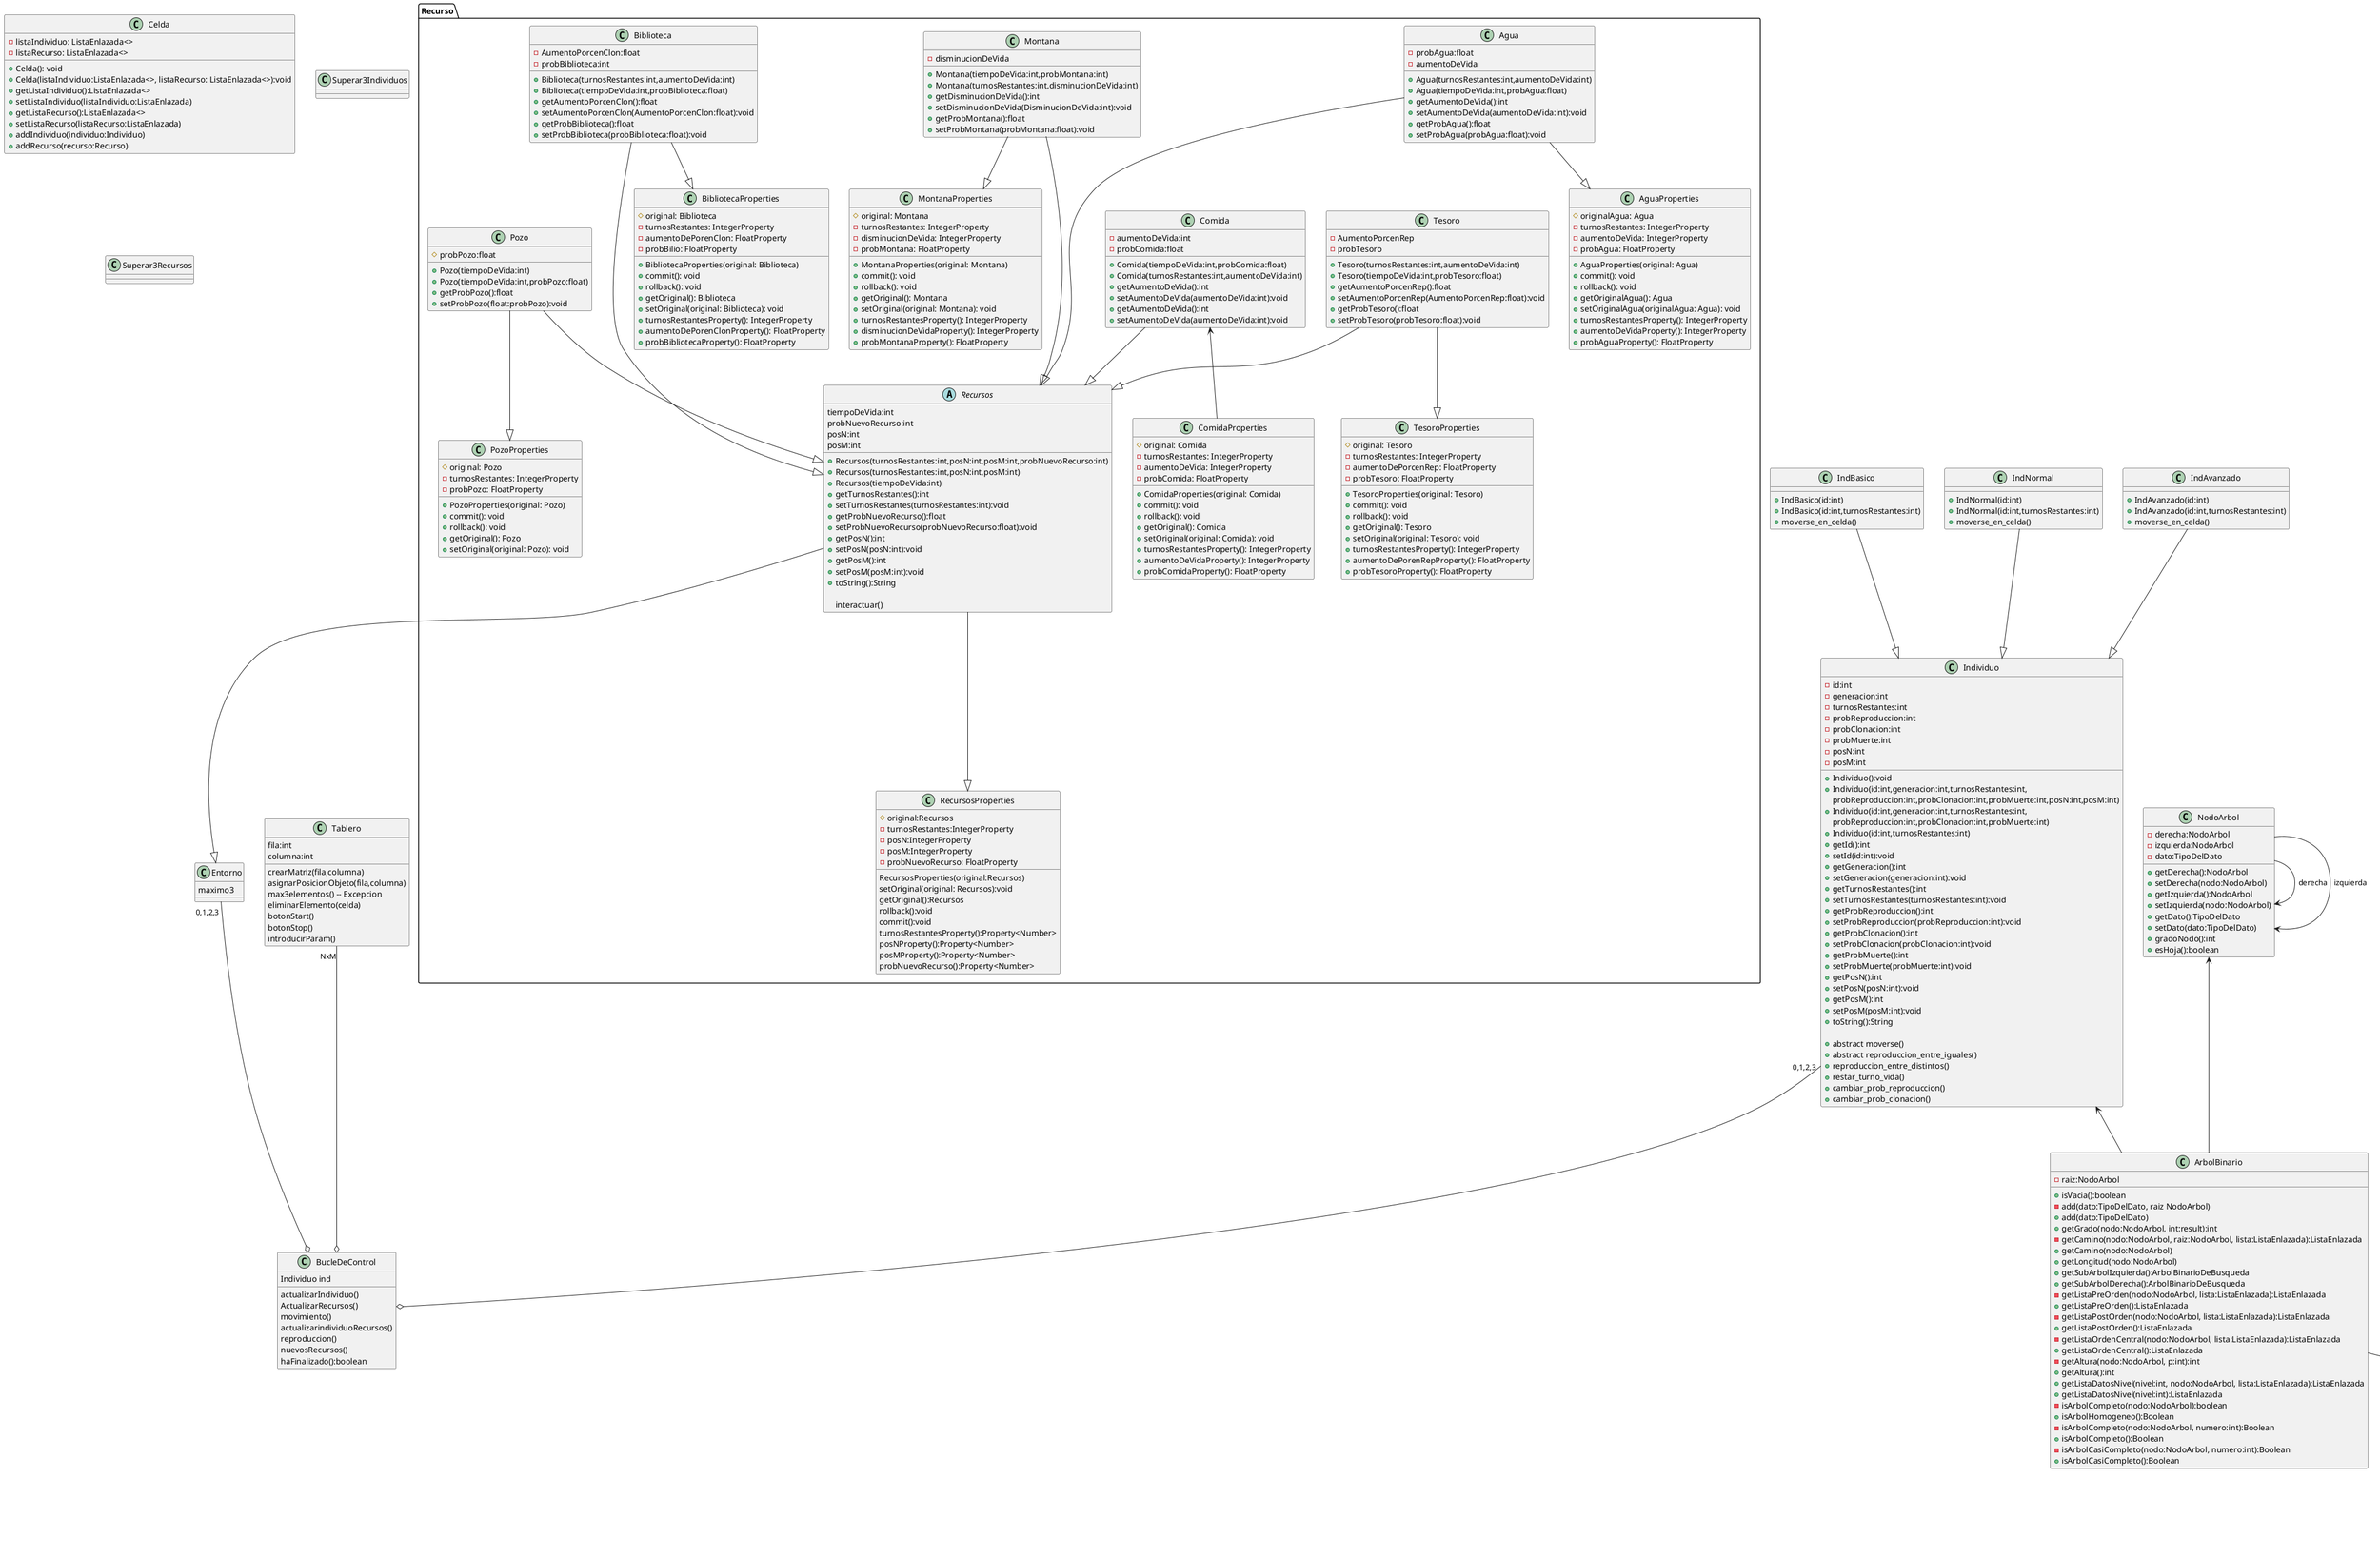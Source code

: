 @startuml
'https://plantuml.com/object-diagram

class Tablero{
fila:int
columna:int
crearMatriz(fila,columna)
asignarPosicionObjeto(fila,columna)
max3elementos() -- Excepcion
eliminarElemento(celda)
botonStart()
botonStop()
introducirParam()
}
class JSON{
guardarArchivo()
cargarArchivo()
}
class BucleDeControl {
Individuo ind
actualizarIndividuo()
ActualizarRecursos()
movimiento()
actualizarindividuoRecursos()
reproduccion()
nuevosRecursos()
haFinalizado():boolean
}

class Individuo{
-id:int
-generacion:int
-turnosRestantes:int
-probReproduccion:int
-probClonacion:int
-probMuerte:int
-posN:int
-posM:int
+Individuo():void
+Individuo(id:int,generacion:int,turnosRestantes:int,
probReproduccion:int,probClonacion:int,probMuerte:int,posN:int,posM:int)
+Individuo(id:int,generacion:int,turnosRestantes:int,
          probReproduccion:int,probClonacion:int,probMuerte:int)
+Individuo(id:int,turnosRestantes:int)
+getId():int
+setId(id:int):void
+getGeneracion():int
+setGeneracion(generacion:int):void
+getTurnosRestantes():int
+setTurnosRestantes(turnosRestantes:int):void
+getProbReproduccion():int
+setProbReproduccion(probReproduccion:int):void
+getProbClonacion():int
+setProbClonacion(probClonacion:int):void
+getProbMuerte():int
+setProbMuerte(probMuerte:int):void
+getPosN():int
+setPosN(posN:int):void
+getPosM():int
+setPosM(posM:int):void
+toString():String

+abstract moverse()
+abstract reproduccion_entre_iguales()
+reproduccion_entre_distintos()
+restar_turno_vida()
+cambiar_prob_reproduccion()
+cambiar_prob_clonacion()
}
class IndBasico{
+IndBasico(id:int)
+IndBasico(id:int,turnosRestantes:int)
+moverse_en_celda()
}
class IndNormal{
+IndNormal(id:int)
+IndNormal(id:int,turnosRestantes:int)
+moverse_en_celda()
}
class IndAvanzado{
+IndAvanzado(id:int)
+IndAvanzado(id:int,turnosRestantes:int)
+moverse_en_celda()
}



class ArbolBinario{
-raiz:NodoArbol
+isVacia():boolean
-add(dato:TipoDelDato, raiz NodoArbol)
+add(dato:TipoDelDato)
+getGrado(nodo:NodoArbol, int:result):int
-getCamino(nodo:NodoArbol, raiz:NodoArbol, lista:ListaEnlazada):ListaEnlazada
+getCamino(nodo:NodoArbol)
+getLongitud(nodo:NodoArbol)
+getSubArbolIzquierda():ArbolBinarioDeBusqueda
+getSubArbolDerecha():ArbolBinarioDeBusqueda
-getListaPreOrden(nodo:NodoArbol, lista:ListaEnlazada):ListaEnlazada
+getListaPreOrden():ListaEnlazada
-getListaPostOrden(nodo:NodoArbol, lista:ListaEnlazada):ListaEnlazada
+getListaPostOrden():ListaEnlazada
-getListaOrdenCentral(nodo:NodoArbol, lista:ListaEnlazada):ListaEnlazada
+getListaOrdenCentral():ListaEnlazada
-getAltura(nodo:NodoArbol, p:int):int
+getAltura():int
+getListaDatosNivel(nivel:int, nodo:NodoArbol, lista:ListaEnlazada):ListaEnlazada
+getListaDatosNivel(nivel:int):ListaEnlazada
-isArbolCompleto(nodo:NodoArbol):boolean
+isArbolHomogeneo():Boolean
-isArbolCompleto(nodo:NodoArbol, numero:int):Boolean
+isArbolCompleto():Boolean
-isArbolCasiCompleto(nodo:NodoArbol, numero:int):Boolean
+isArbolCasiCompleto():Boolean
}
NodoArbol --> NodoArbol:derecha
NodoArbol --> NodoArbol:izquierda

class NodoArbol{
-derecha:NodoArbol
-izquierda:NodoArbol
-dato:TipoDelDato
+getDerecha():NodoArbol
+setDerecha(nodo:NodoArbol)
+getIzquierda():NodoArbol
+setIzquierda(nodo:NodoArbol)
+getDato():TipoDelDato
+setDato(dato:TipoDelDato)
+gradoNodo():int
+esHoja():boolean
}



class NodoGrafoNuevo{
-dato: TipoDelDato
-listaEntrada: ListaSimple<ArcoGrafoNuevo>
-listaSalida: ListaSimple<ArcoGrafoNuevo>
+NodoGrafoNuevo(dato:TipoDelDato)
+getDato(): TipoDelDato
}
class ArcoGrafoNuevo{
+relacion:TipoDelDato
+origen: NodoGrafoNuevo<TipoDelDato>
+destino: NodoGrafoNuevo<TipoDelDato>
+peso: double
+ArcoGrafoNuevo(relacion:TipoDelDato,origen:NodoGrafoNuevo<TipoDelDato>,
destino:NodoGrafoNuevo<TipoDelDato>,peso;double)
}

class GrafoNuevo{
-listaVertices: ListaSimple<NodoGrafoNuevo>
-listaArcos:  ListaSimple<ArcoGrafoNuevo>

+GrafoNuevo(listaVertices:ListaSimple<NodoGrafoNuevo>,listaArcos:ListaSimple<ArcoGrafoNuevo>)
+addNodo(nodo:NodoGrafoNuevo):void
+addArco(nodo:ArcoGrafoNuevo):void
+borrarArco(arco:ArcoGrafoNuevo):void
+borrarNodo(nodo:NodoGrafoNuevo):void
+recuperarNodo(nodo:NodoGrafoNuevo<TipoDelDato>):boolean
+recuperarArco(arco:ArcoGrafoNuevo<TipoDelDato>):boolean
+dijkstra(origen:NodoGrafoNuevo<TipoDelDato>):Cola<Camino<TipoDelDato>>
+dijkstra_init(origen:NodoGrafoNuevo<TipoDelDato>,distancias:Cola<double>,
colaPendientes:Cola<NodoGrafoNuevo<TipoDelDato>>,nodosAnteriores:Cola<NodoGrafoNuevo<TipoDelDato>>):void
+dijkstra_calcula(distancias:Cola<double>,colaPendientes:Cola<NodoGrafoNuevo<TipoDelDato>>,
nodosAnteriores:Cola<NodoGrafoNuevo<TipoDelDato>>):void
+dijkstra_procesaResultados(distancias:Cola<Double>, nodosAnteriores:Cola<NodoGrafoNuevo<TipoDelDato>> ,
origen: NodoGrafoNuevo<TipoDelDato> ):Cola<Camino<TipoDelDato>>
}




class ListaSimple {
-datos:ElementoLS[]
-maximo:int
+isVacia():boolean
+vaciar()
-add(el:ElementoLS):int
+add(s:String)
+add(o:Object)
+insert(s:String,posicion:int)
+insert(o:Object,posicion:int)
+del(posicion:int):int
+getNumeroElementos():int
+getPosicion(el:ElementoLS):int
+getPrimero():ElementoLS
+getUltimo():ElementoLS
-getSiguiente(el:ElementoLS):ElementoLS
+getElemento(posicion:int):ElementoLS
}

class ElementoLS {
-data:Object
+getData():Object
+setData(o Object):Object
}

ElementoLS <-- ListaSimple: datos

class ListaEnlazada {
-primero:ElementoLE
+isVacia():boolean
+vaciar()
-add(el:ElementoLE):int
+add(s:String)
+add(o:Object)
+insert(s:String,posicion:int)
+insert(o:Object,posicion:int)
+del(posicion:int):int
+getNumeroElementos():int
+getPosicion(el:ElementoLE):int
+getPrimero():ElementoLE
+getUltimo():ElementoLE
+getSiguiente(el:ElementoLE):ElementoLE
+getElemento(posicion:int):ElementoLE
}

class ElementoLE {
-siguiente:ElementoLE
-data:Object
-insertarmeEn(el:ElementoLE)
-getSiguiente():ElementoLE
+getData():Object
+setData():Object
}

ListaEnlazada --> ElementoLE:primero
ElementoLE --> ElementoLE:siguiente


class Cola{
-cabeza:ElementoLE
-cola:ElementoLE
+esVacia():boolean
+push(el:ElementoLE)
+pop():ElementoLE
}



class Entorno {
maximo3
}

package Recurso{
abstract class Recursos{
tiempoDeVida:int
probNuevoRecurso:int
posN:int
posM:int
+Recursos(turnosRestantes:int,posN:int,posM:int,probNuevoRecurso:int)
+Recursos(turnosRestantes:int,posN:int,posM:int)
+Recursos(tiempoDeVida:int)
+getTurnosRestantes():int
+setTurnosRestantes(turnosRestantes:int):void
+getProbNuevoRecurso():float
+setProbNuevoRecurso(probNuevoRecurso:float):void
+getPosN():int
+setPosN(posN:int):void
+getPosM():int
+setPosM(posM:int):void
+toString():String

interactuar()
}
class RecursosProperties{
#original:Recursos
- turnosRestantes:IntegerProperty
- posN:IntegerProperty
- posM:IntegerProperty
- probNuevoRecurso: FloatProperty
RecursosProperties(original:Recursos)
setOriginal(original: Recursos):void
getOriginal():Recursos
rollback():void
commit():void
turnosRestantesProperty():Property<Number>
posNProperty():Property<Number>
posMProperty():Property<Number>
probNuevoRecurso():Property<Number>
}
Recursos--|>RecursosProperties
class Agua{
-probAgua:float
-aumentoDeVida
+Agua(turnosRestantes:int,aumentoDeVida:int)
+Agua(tiempoDeVida:int,probAgua:float)
+getAumentoDeVida():int
+setAumentoDeVida(aumentoDeVida:int):void
+getProbAgua():float
+setProbAgua(probAgua:float):void
}
class AguaProperties {
#originalAgua: Agua
-turnosRestantes: IntegerProperty
-aumentoDeVida: IntegerProperty
-probAgua: FloatProperty
+AguaProperties(original: Agua)
+commit(): void
+rollback(): void
+getOriginalAgua(): Agua
+setOriginalAgua(originalAgua: Agua): void
+turnosRestantesProperty(): IntegerProperty
+aumentoDeVidaProperty(): IntegerProperty
+probAguaProperty(): FloatProperty
}
Agua --|> AguaProperties
class Comida{
-aumentoDeVida:int
-probComida:float
+Comida(tiempoDeVida:int,probComida:float)
+Comida(turnosRestantes:int,aumentoDeVida:int)
+getAumentoDeVida():int
+setAumentoDeVida(aumentoDeVida:int):void
+getAumentoDeVida():int
+setAumentoDeVida(aumentoDeVida:int):void
}
class ComidaProperties {
#original: Comida
-turnosRestantes: IntegerProperty
-aumentoDeVida: IntegerProperty
-probComida: FloatProperty
+ComidaProperties(original: Comida)
+commit(): void
+rollback(): void
+getOriginal(): Comida
+setOriginal(original: Comida): void
+turnosRestantesProperty(): IntegerProperty
+aumentoDeVidaProperty(): IntegerProperty
+probComidaProperty(): FloatProperty
}
Comida <-- ComidaProperties
class Montana{
-disminucionDeVida
+Montana(tiempoDeVida:int,probMontana:int)
+Montana(turnosRestantes:int,disminucionDeVida:int)
+getDisminucionDeVida():int
+setDisminucionDeVida(DisminucionDeVida:int):void
+getProbMontana():float
+setProbMontana(probMontana:float):void
}
class MontanaProperties {
#original: Montana
-turnosRestantes: IntegerProperty
-disminucionDeVida: IntegerProperty
-probMontana: FloatProperty
+MontanaProperties(original: Montana)
+commit(): void
+rollback(): void
+getOriginal(): Montana
+setOriginal(original: Montana): void
+turnosRestantesProperty(): IntegerProperty
+disminucionDeVidaProperty(): IntegerProperty
+probMontanaProperty(): FloatProperty
}
Montana --|> MontanaProperties
class Tesoro{
-AumentoPorcenRep
-probTesoro
+Tesoro(turnosRestantes:int,aumentoDeVida:int)
+Tesoro(tiempoDeVida:int,probTesoro:float)
+getAumentoPorcenRep():float
+setAumentoPorcenRep(AumentoPorcenRep:float):void
+getProbTesoro():float
+setProbTesoro(probTesoro:float):void
}
class TesoroProperties {
#original: Tesoro
-turnosRestantes: IntegerProperty
-aumentoDePorcenRep: FloatProperty
-probTesoro: FloatProperty
+TesoroProperties(original: Tesoro)
+commit(): void
+rollback(): void
+getOriginal(): Tesoro
+setOriginal(original: Tesoro): void
+turnosRestantesProperty(): IntegerProperty
+aumentoDePorenRepProperty(): FloatProperty
+probTesoroProperty(): FloatProperty
}
Tesoro --|> TesoroProperties
class Biblioteca{
-AumentoPorcenClon:float
-probBiblioteca:int
+Biblioteca(turnosRestantes:int,aumentoDeVida:int)
+Biblioteca(tiempoDeVida:int,probBiblioteca:float)
+getAumentoPorcenClon():float
+setAumentoPorcenClon(AumentoPorcenClon:float):void
+getProbBiblioteca():float
+setProbBiblioteca(probBiblioteca:float):void
}
class BibliotecaProperties {
#original: Biblioteca
-turnosRestantes: IntegerProperty
-aumentoDePorenClon: FloatProperty
-probBilio: FloatProperty
+BibliotecaProperties(original: Biblioteca)
+commit(): void
+rollback(): void
+getOriginal(): Biblioteca
+setOriginal(original: Biblioteca): void
+turnosRestantesProperty(): IntegerProperty
+aumentoDePorenClonProperty(): FloatProperty
+probBibliotecaProperty(): FloatProperty
}
Biblioteca--|> BibliotecaProperties
class Pozo{
#probPozo:float
+Pozo(tiempoDeVida:int)
+Pozo(tiempoDeVida:int,probPozo:float)
+getProbPozo():float
+setProbPozo(float:probPozo):void
}
class PozoProperties {
# original: Pozo
- turnosRestantes: IntegerProperty
- probPozo: FloatProperty

+PozoProperties(original: Pozo)
+commit(): void
+rollback(): void
+getOriginal(): Pozo
+setOriginal(original: Pozo): void
}
Pozo --|> PozoProperties

}

Individuo "0,1,2,3" --o BucleDeControl
Entorno "0,1,2,3" --o BucleDeControl
Tablero "NxM" --o BucleDeControl


IndAvanzado --|> Individuo
IndBasico --|> Individuo
IndNormal --|> Individuo

Recursos --|> Entorno
Agua ---|> Recursos
Montana ---|> Recursos
Comida --|> Recursos
Tesoro --|> Recursos
Biblioteca ---|> Recursos
Pozo --|> Recursos

ElementoLE <-- Cola
NodoArbol <-- ArbolBinario
ArbolBinario --|> JSON
ListaEnlazada --|> JSON
Grafo --|> JSON
Cola --|> JSON
Individuo <-- ArbolBinario
ListaSimple --|> JSON

NodoGrafoNuevo --> ListaSimple: listaSalida
NodoGrafoNuevo --> ListaSimple: listaEntrada

ArcoGrafoNuevo --> NodoGrafoNuevo: origen
ArcoGrafoNuevo --> NodoGrafoNuevo: destino

GrafoNuevo --> ListaSimple:listaVertices
GrafoNuevo --> ListaSimple:listaArcos





class Celda{
-listaIndividuo: ListaEnlazada<>
-listaRecurso: ListaEnlazada<>
+Celda(): void
+Celda(listaIndividuo:ListaEnlazada<>, listaRecurso: ListaEnlazada<>):void
+getListaIndividuo():ListaEnlazada<>
+setListaIndividuo(listaIndividuo:ListaEnlazada)
+getListaRecurso():ListaEnlazada<>
+setListaRecurso(listaRecurso:ListaEnlazada)
+addIndividuo(individuo:Individuo)
+addRecurso(recurso:Recurso)
}

class Superar3Individuos{}
class Superar3Recursos{}




@enduml
